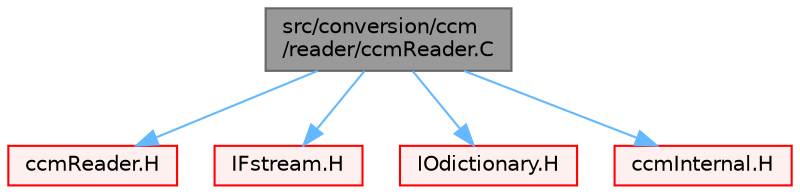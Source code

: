 digraph "src/conversion/ccm/reader/ccmReader.C"
{
 // LATEX_PDF_SIZE
  bgcolor="transparent";
  edge [fontname=Helvetica,fontsize=10,labelfontname=Helvetica,labelfontsize=10];
  node [fontname=Helvetica,fontsize=10,shape=box,height=0.2,width=0.4];
  Node1 [id="Node000001",label="src/conversion/ccm\l/reader/ccmReader.C",height=0.2,width=0.4,color="gray40", fillcolor="grey60", style="filled", fontcolor="black",tooltip=" "];
  Node1 -> Node2 [id="edge1_Node000001_Node000002",color="steelblue1",style="solid",tooltip=" "];
  Node2 [id="Node000002",label="ccmReader.H",height=0.2,width=0.4,color="red", fillcolor="#FFF0F0", style="filled",URL="$ccmReader_8H.html",tooltip=" "];
  Node1 -> Node7 [id="edge2_Node000001_Node000007",color="steelblue1",style="solid",tooltip=" "];
  Node7 [id="Node000007",label="IFstream.H",height=0.2,width=0.4,color="red", fillcolor="#FFF0F0", style="filled",URL="$IFstream_8H.html",tooltip=" "];
  Node1 -> Node300 [id="edge3_Node000001_Node000300",color="steelblue1",style="solid",tooltip=" "];
  Node300 [id="Node000300",label="IOdictionary.H",height=0.2,width=0.4,color="red", fillcolor="#FFF0F0", style="filled",URL="$IOdictionary_8H.html",tooltip=" "];
  Node1 -> Node302 [id="edge4_Node000001_Node000302",color="steelblue1",style="solid",tooltip=" "];
  Node302 [id="Node000302",label="ccmInternal.H",height=0.2,width=0.4,color="red", fillcolor="#FFF0F0", style="filled",URL="$ccmInternal_8H.html",tooltip="Internal bits for wrapping libccmio - do not use directly."];
}

